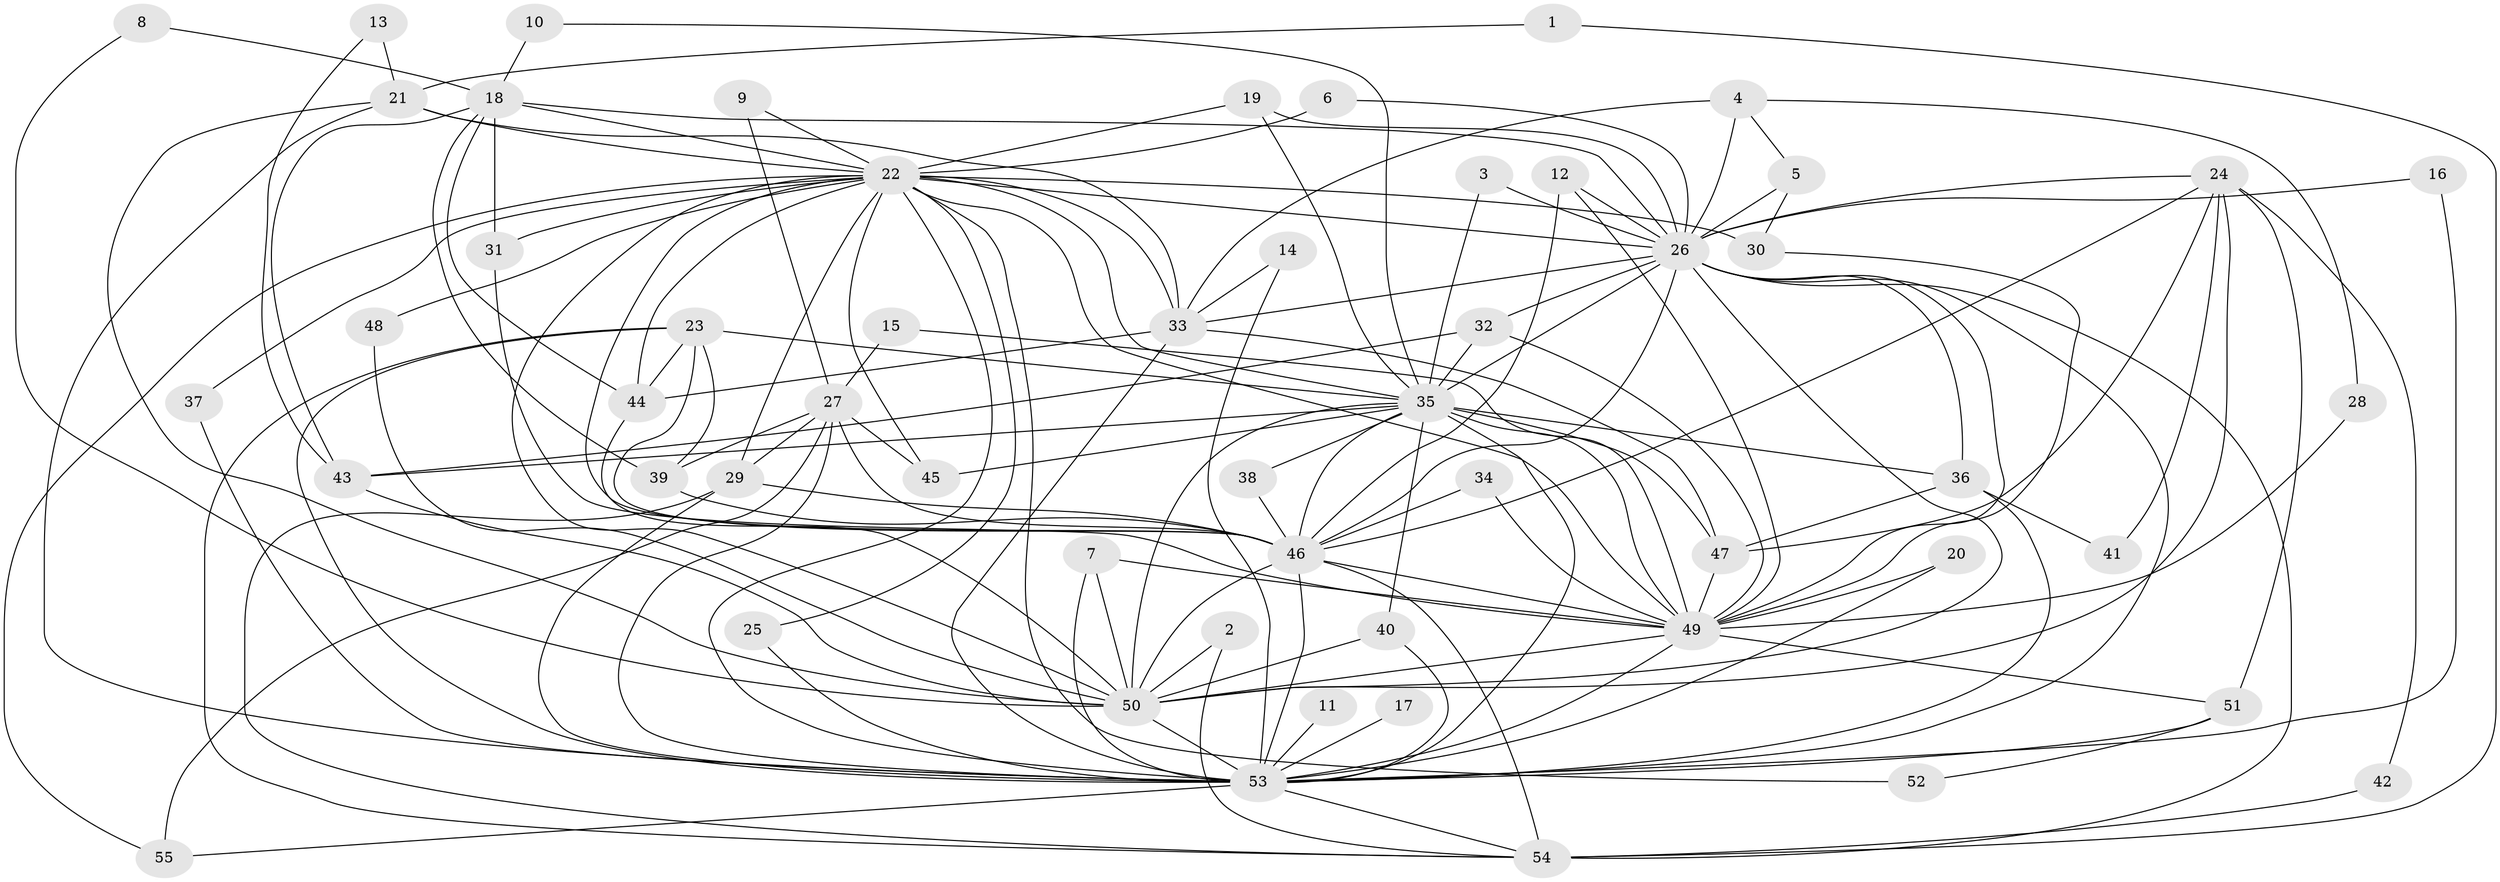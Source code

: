 // original degree distribution, {16: 0.00909090909090909, 22: 0.00909090909090909, 18: 0.01818181818181818, 26: 0.00909090909090909, 14: 0.00909090909090909, 11: 0.00909090909090909, 32: 0.00909090909090909, 21: 0.00909090909090909, 24: 0.00909090909090909, 10: 0.00909090909090909, 3: 0.2, 8: 0.01818181818181818, 2: 0.5181818181818182, 6: 0.00909090909090909, 4: 0.08181818181818182, 5: 0.07272727272727272}
// Generated by graph-tools (version 1.1) at 2025/49/03/09/25 03:49:29]
// undirected, 55 vertices, 146 edges
graph export_dot {
graph [start="1"]
  node [color=gray90,style=filled];
  1;
  2;
  3;
  4;
  5;
  6;
  7;
  8;
  9;
  10;
  11;
  12;
  13;
  14;
  15;
  16;
  17;
  18;
  19;
  20;
  21;
  22;
  23;
  24;
  25;
  26;
  27;
  28;
  29;
  30;
  31;
  32;
  33;
  34;
  35;
  36;
  37;
  38;
  39;
  40;
  41;
  42;
  43;
  44;
  45;
  46;
  47;
  48;
  49;
  50;
  51;
  52;
  53;
  54;
  55;
  1 -- 21 [weight=1.0];
  1 -- 54 [weight=1.0];
  2 -- 50 [weight=1.0];
  2 -- 54 [weight=1.0];
  3 -- 26 [weight=1.0];
  3 -- 35 [weight=1.0];
  4 -- 5 [weight=1.0];
  4 -- 26 [weight=2.0];
  4 -- 28 [weight=1.0];
  4 -- 33 [weight=1.0];
  5 -- 26 [weight=1.0];
  5 -- 30 [weight=1.0];
  6 -- 22 [weight=1.0];
  6 -- 26 [weight=1.0];
  7 -- 49 [weight=1.0];
  7 -- 50 [weight=1.0];
  7 -- 53 [weight=2.0];
  8 -- 18 [weight=1.0];
  8 -- 50 [weight=1.0];
  9 -- 22 [weight=1.0];
  9 -- 27 [weight=1.0];
  10 -- 18 [weight=1.0];
  10 -- 35 [weight=1.0];
  11 -- 53 [weight=1.0];
  12 -- 26 [weight=1.0];
  12 -- 46 [weight=1.0];
  12 -- 49 [weight=1.0];
  13 -- 21 [weight=1.0];
  13 -- 43 [weight=1.0];
  14 -- 33 [weight=1.0];
  14 -- 53 [weight=1.0];
  15 -- 27 [weight=1.0];
  15 -- 49 [weight=1.0];
  16 -- 26 [weight=1.0];
  16 -- 53 [weight=1.0];
  17 -- 53 [weight=1.0];
  18 -- 22 [weight=1.0];
  18 -- 26 [weight=2.0];
  18 -- 31 [weight=1.0];
  18 -- 39 [weight=1.0];
  18 -- 43 [weight=1.0];
  18 -- 44 [weight=1.0];
  19 -- 22 [weight=1.0];
  19 -- 26 [weight=1.0];
  19 -- 35 [weight=1.0];
  20 -- 49 [weight=1.0];
  20 -- 53 [weight=1.0];
  21 -- 22 [weight=1.0];
  21 -- 33 [weight=2.0];
  21 -- 50 [weight=1.0];
  21 -- 53 [weight=2.0];
  22 -- 25 [weight=1.0];
  22 -- 26 [weight=3.0];
  22 -- 29 [weight=1.0];
  22 -- 30 [weight=1.0];
  22 -- 31 [weight=1.0];
  22 -- 33 [weight=1.0];
  22 -- 35 [weight=2.0];
  22 -- 37 [weight=1.0];
  22 -- 44 [weight=1.0];
  22 -- 45 [weight=1.0];
  22 -- 46 [weight=1.0];
  22 -- 48 [weight=1.0];
  22 -- 49 [weight=1.0];
  22 -- 50 [weight=2.0];
  22 -- 52 [weight=1.0];
  22 -- 53 [weight=1.0];
  22 -- 55 [weight=1.0];
  23 -- 35 [weight=2.0];
  23 -- 39 [weight=1.0];
  23 -- 44 [weight=1.0];
  23 -- 46 [weight=1.0];
  23 -- 53 [weight=1.0];
  23 -- 54 [weight=1.0];
  24 -- 26 [weight=1.0];
  24 -- 41 [weight=1.0];
  24 -- 42 [weight=1.0];
  24 -- 46 [weight=1.0];
  24 -- 47 [weight=1.0];
  24 -- 50 [weight=1.0];
  24 -- 51 [weight=1.0];
  25 -- 53 [weight=1.0];
  26 -- 32 [weight=2.0];
  26 -- 33 [weight=1.0];
  26 -- 35 [weight=6.0];
  26 -- 36 [weight=1.0];
  26 -- 46 [weight=4.0];
  26 -- 49 [weight=3.0];
  26 -- 50 [weight=3.0];
  26 -- 53 [weight=3.0];
  26 -- 54 [weight=2.0];
  27 -- 29 [weight=1.0];
  27 -- 39 [weight=1.0];
  27 -- 45 [weight=1.0];
  27 -- 46 [weight=2.0];
  27 -- 53 [weight=1.0];
  27 -- 55 [weight=1.0];
  28 -- 49 [weight=1.0];
  29 -- 46 [weight=1.0];
  29 -- 53 [weight=1.0];
  29 -- 54 [weight=1.0];
  30 -- 49 [weight=1.0];
  31 -- 49 [weight=1.0];
  32 -- 35 [weight=1.0];
  32 -- 43 [weight=1.0];
  32 -- 49 [weight=2.0];
  33 -- 44 [weight=1.0];
  33 -- 47 [weight=1.0];
  33 -- 53 [weight=1.0];
  34 -- 46 [weight=1.0];
  34 -- 49 [weight=1.0];
  35 -- 36 [weight=1.0];
  35 -- 38 [weight=1.0];
  35 -- 40 [weight=1.0];
  35 -- 43 [weight=1.0];
  35 -- 45 [weight=1.0];
  35 -- 46 [weight=2.0];
  35 -- 47 [weight=1.0];
  35 -- 49 [weight=3.0];
  35 -- 50 [weight=2.0];
  35 -- 53 [weight=2.0];
  36 -- 41 [weight=1.0];
  36 -- 47 [weight=1.0];
  36 -- 53 [weight=1.0];
  37 -- 53 [weight=1.0];
  38 -- 46 [weight=1.0];
  39 -- 46 [weight=2.0];
  40 -- 50 [weight=1.0];
  40 -- 53 [weight=1.0];
  42 -- 54 [weight=1.0];
  43 -- 50 [weight=1.0];
  44 -- 50 [weight=1.0];
  46 -- 49 [weight=1.0];
  46 -- 50 [weight=1.0];
  46 -- 53 [weight=1.0];
  46 -- 54 [weight=1.0];
  47 -- 49 [weight=1.0];
  48 -- 50 [weight=1.0];
  49 -- 50 [weight=2.0];
  49 -- 51 [weight=2.0];
  49 -- 53 [weight=1.0];
  50 -- 53 [weight=2.0];
  51 -- 52 [weight=1.0];
  51 -- 53 [weight=1.0];
  53 -- 54 [weight=1.0];
  53 -- 55 [weight=1.0];
}
